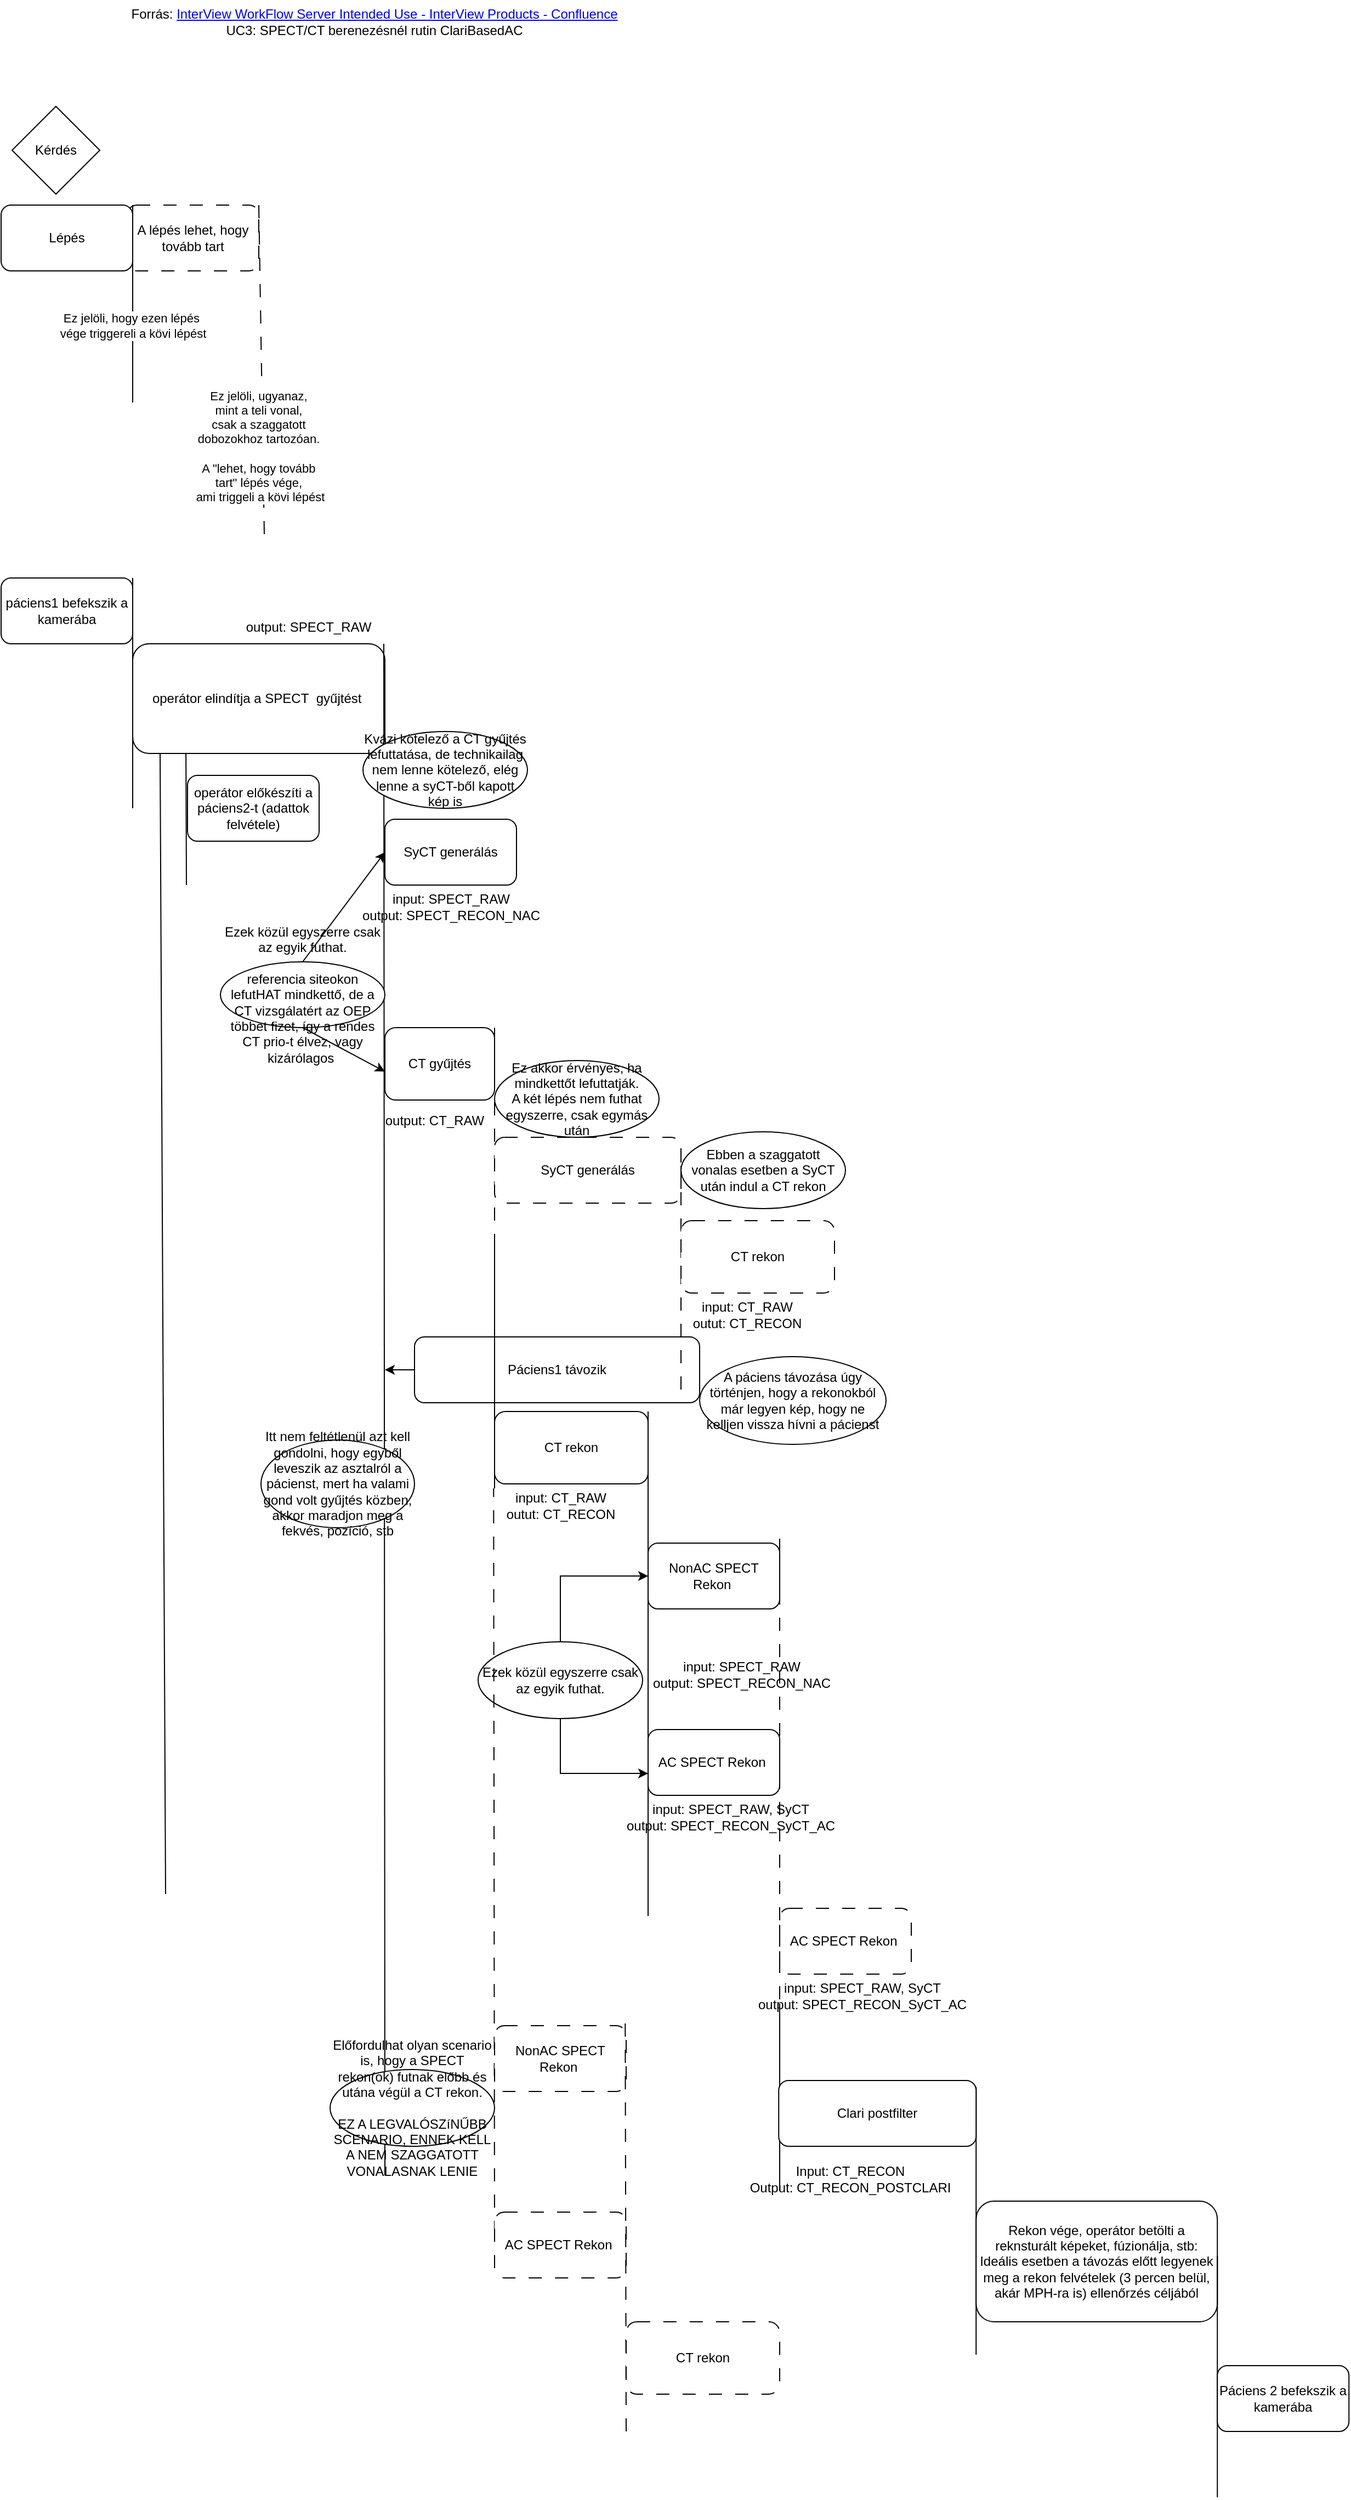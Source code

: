 <mxfile version="24.5.3" type="device">
  <diagram id="C5RBs43oDa-KdzZeNtuy" name="Page-1">
    <mxGraphModel dx="1143" dy="1378" grid="1" gridSize="10" guides="1" tooltips="1" connect="1" arrows="1" fold="1" page="1" pageScale="1" pageWidth="827" pageHeight="1169" math="0" shadow="0">
      <root>
        <mxCell id="WIyWlLk6GJQsqaUBKTNV-0" />
        <mxCell id="WIyWlLk6GJQsqaUBKTNV-1" parent="WIyWlLk6GJQsqaUBKTNV-0" />
        <mxCell id="XMgvpOPmqxMs5PxxD4ly-7" value="Forrás:&amp;nbsp;&lt;a href=&quot;https://confluence.mediso.com/pages/viewpage.action?pageId=334987753&quot;&gt;InterView WorkFlow Server Intended Use - InterView Products - Confluence&lt;/a&gt;&lt;div&gt;&lt;div&gt;UC3: SPECT/CT berenezésnél rutin ClariBasedAC&lt;/div&gt;&lt;/div&gt;" style="text;html=1;align=center;verticalAlign=middle;resizable=0;points=[];autosize=1;strokeColor=none;fillColor=none;" parent="WIyWlLk6GJQsqaUBKTNV-1" vertex="1">
          <mxGeometry x="125" y="13" width="470" height="40" as="geometry" />
        </mxCell>
        <mxCell id="XMgvpOPmqxMs5PxxD4ly-9" value="páciens1 befekszik a kamerába" style="rounded=1;whiteSpace=wrap;html=1;" parent="WIyWlLk6GJQsqaUBKTNV-1" vertex="1">
          <mxGeometry x="20" y="540" width="120" height="60" as="geometry" />
        </mxCell>
        <mxCell id="XMgvpOPmqxMs5PxxD4ly-10" value="" style="endArrow=none;html=1;rounded=0;entryX=1;entryY=0;entryDx=0;entryDy=0;" parent="WIyWlLk6GJQsqaUBKTNV-1" target="XMgvpOPmqxMs5PxxD4ly-9" edge="1">
          <mxGeometry width="50" height="50" relative="1" as="geometry">
            <mxPoint x="140" y="750" as="sourcePoint" />
            <mxPoint x="410" y="710" as="targetPoint" />
          </mxGeometry>
        </mxCell>
        <mxCell id="XMgvpOPmqxMs5PxxD4ly-11" value="&lt;div&gt;operátor elindítja a&amp;nbsp;SPECT&amp;nbsp; gyűjtést&amp;nbsp;&lt;/div&gt;" style="rounded=1;whiteSpace=wrap;html=1;" parent="WIyWlLk6GJQsqaUBKTNV-1" vertex="1">
          <mxGeometry x="140" y="600" width="230" height="100" as="geometry" />
        </mxCell>
        <mxCell id="XMgvpOPmqxMs5PxxD4ly-12" value="&lt;div&gt;operátor előkészíti a páciens2-t (adattok felvétele)&lt;/div&gt;" style="rounded=1;whiteSpace=wrap;html=1;" parent="WIyWlLk6GJQsqaUBKTNV-1" vertex="1">
          <mxGeometry x="190" y="720" width="120" height="60" as="geometry" />
        </mxCell>
        <mxCell id="XMgvpOPmqxMs5PxxD4ly-17" value="" style="endArrow=none;html=1;rounded=0;" parent="WIyWlLk6GJQsqaUBKTNV-1" edge="1">
          <mxGeometry width="50" height="50" relative="1" as="geometry">
            <mxPoint x="189" y="820" as="sourcePoint" />
            <mxPoint x="188.57" y="700" as="targetPoint" />
          </mxGeometry>
        </mxCell>
        <mxCell id="XMgvpOPmqxMs5PxxD4ly-18" value="A lépés lehet, hogy tovább tart" style="rounded=1;whiteSpace=wrap;html=1;dashed=1;dashPattern=12 12;" parent="WIyWlLk6GJQsqaUBKTNV-1" vertex="1">
          <mxGeometry x="135" y="200" width="120" height="60" as="geometry" />
        </mxCell>
        <mxCell id="XMgvpOPmqxMs5PxxD4ly-19" value="Kérdés" style="rhombus;whiteSpace=wrap;html=1;" parent="WIyWlLk6GJQsqaUBKTNV-1" vertex="1">
          <mxGeometry x="30" y="110" width="80" height="80" as="geometry" />
        </mxCell>
        <mxCell id="XMgvpOPmqxMs5PxxD4ly-20" value="Lépés" style="rounded=1;whiteSpace=wrap;html=1;" parent="WIyWlLk6GJQsqaUBKTNV-1" vertex="1">
          <mxGeometry x="20" y="200" width="120" height="60" as="geometry" />
        </mxCell>
        <mxCell id="XMgvpOPmqxMs5PxxD4ly-21" value="" style="endArrow=none;html=1;rounded=0;entryX=1;entryY=0;entryDx=0;entryDy=0;" parent="WIyWlLk6GJQsqaUBKTNV-1" target="XMgvpOPmqxMs5PxxD4ly-20" edge="1">
          <mxGeometry width="50" height="50" relative="1" as="geometry">
            <mxPoint x="140" y="380" as="sourcePoint" />
            <mxPoint x="140" y="310" as="targetPoint" />
          </mxGeometry>
        </mxCell>
        <mxCell id="XMgvpOPmqxMs5PxxD4ly-22" value="Ez jelöli, hogy ezen lépés&amp;nbsp;&lt;div&gt;vége triggereli a kövi lépést&lt;/div&gt;" style="edgeLabel;html=1;align=center;verticalAlign=middle;resizable=0;points=[];" parent="XMgvpOPmqxMs5PxxD4ly-21" vertex="1" connectable="0">
          <mxGeometry y="-3" relative="1" as="geometry">
            <mxPoint x="-3" y="20" as="offset" />
          </mxGeometry>
        </mxCell>
        <mxCell id="XMgvpOPmqxMs5PxxD4ly-23" value="" style="endArrow=none;html=1;rounded=0;dashed=1;dashPattern=12 12;" parent="WIyWlLk6GJQsqaUBKTNV-1" edge="1">
          <mxGeometry width="50" height="50" relative="1" as="geometry">
            <mxPoint x="260" y="500" as="sourcePoint" />
            <mxPoint x="255" y="200" as="targetPoint" />
          </mxGeometry>
        </mxCell>
        <mxCell id="XMgvpOPmqxMs5PxxD4ly-24" value="Ez jelöli, ugyanaz,&amp;nbsp;&lt;div&gt;mint a teli vonal,&amp;nbsp;&lt;div&gt;csak a szaggatott&amp;nbsp;&lt;/div&gt;&lt;div&gt;dobozokhoz tartozóan.&amp;nbsp;&lt;/div&gt;&lt;div&gt;&lt;br&gt;&lt;/div&gt;&lt;div&gt;A &quot;lehet, hogy tovább&amp;nbsp;&lt;/div&gt;&lt;div&gt;tart&quot; lépés vége,&amp;nbsp;&lt;/div&gt;&lt;div&gt;ami triggeli a kövi lépést&lt;/div&gt;&lt;/div&gt;" style="edgeLabel;html=1;align=center;verticalAlign=middle;resizable=0;points=[];" parent="XMgvpOPmqxMs5PxxD4ly-23" vertex="1" connectable="0">
          <mxGeometry y="-3" relative="1" as="geometry">
            <mxPoint x="-5" y="70" as="offset" />
          </mxGeometry>
        </mxCell>
        <mxCell id="IwbbAKYiuSTTEU75mQo1-29" style="edgeStyle=orthogonalEdgeStyle;rounded=0;orthogonalLoop=1;jettySize=auto;html=1;exitX=0;exitY=0.5;exitDx=0;exitDy=0;" edge="1" parent="WIyWlLk6GJQsqaUBKTNV-1" source="XMgvpOPmqxMs5PxxD4ly-29">
          <mxGeometry relative="1" as="geometry">
            <mxPoint x="370.0" y="1262.286" as="targetPoint" />
          </mxGeometry>
        </mxCell>
        <mxCell id="XMgvpOPmqxMs5PxxD4ly-29" value="Páciens1 távozik" style="rounded=1;whiteSpace=wrap;html=1;" parent="WIyWlLk6GJQsqaUBKTNV-1" vertex="1">
          <mxGeometry x="397" y="1232" width="260" height="60" as="geometry" />
        </mxCell>
        <mxCell id="XMgvpOPmqxMs5PxxD4ly-31" value="NonAC SPECT Rekon&amp;nbsp;" style="rounded=1;whiteSpace=wrap;html=1;" parent="WIyWlLk6GJQsqaUBKTNV-1" vertex="1">
          <mxGeometry x="610" y="1420" width="120" height="60" as="geometry" />
        </mxCell>
        <mxCell id="XMgvpOPmqxMs5PxxD4ly-32" value="" style="endArrow=none;html=1;rounded=0;entryX=1;entryY=0;entryDx=0;entryDy=0;" parent="WIyWlLk6GJQsqaUBKTNV-1" edge="1">
          <mxGeometry width="50" height="50" relative="1" as="geometry">
            <mxPoint x="909.13" y="2160" as="sourcePoint" />
            <mxPoint x="909.13" y="1916" as="targetPoint" />
          </mxGeometry>
        </mxCell>
        <mxCell id="XMgvpOPmqxMs5PxxD4ly-33" value="Rekon vége, operátor betölti a reknsturált képeket, fúzionálja, stb: Ideális esetben a távozás előtt legyenek meg a rekon felvételek (3 percen belül, akár MPH-ra is) ellenőrzés céljából" style="rounded=1;whiteSpace=wrap;html=1;" parent="WIyWlLk6GJQsqaUBKTNV-1" vertex="1">
          <mxGeometry x="909.13" y="2020" width="220" height="110" as="geometry" />
        </mxCell>
        <mxCell id="XMgvpOPmqxMs5PxxD4ly-34" value="" style="endArrow=none;html=1;rounded=0;entryX=1;entryY=0;entryDx=0;entryDy=0;" parent="WIyWlLk6GJQsqaUBKTNV-1" edge="1">
          <mxGeometry width="50" height="50" relative="1" as="geometry">
            <mxPoint x="1129.13" y="2290" as="sourcePoint" />
            <mxPoint x="1129.13" y="2070" as="targetPoint" />
          </mxGeometry>
        </mxCell>
        <mxCell id="XMgvpOPmqxMs5PxxD4ly-35" value="&lt;div&gt;Páciens 2 befekszik a kamerába&lt;/div&gt;" style="rounded=1;whiteSpace=wrap;html=1;" parent="WIyWlLk6GJQsqaUBKTNV-1" vertex="1">
          <mxGeometry x="1129.13" y="2170" width="120" height="60" as="geometry" />
        </mxCell>
        <mxCell id="XMgvpOPmqxMs5PxxD4ly-36" value="output: SPECT_RAW" style="text;html=1;align=center;verticalAlign=middle;resizable=0;points=[];autosize=1;strokeColor=none;fillColor=none;" parent="WIyWlLk6GJQsqaUBKTNV-1" vertex="1">
          <mxGeometry x="230" y="570" width="140" height="30" as="geometry" />
        </mxCell>
        <mxCell id="XMgvpOPmqxMs5PxxD4ly-37" value="&lt;div&gt;&lt;div&gt;input: SPECT_RAW&lt;/div&gt;&lt;div&gt;output: SPECT_RECON_NAC&lt;/div&gt;&lt;/div&gt;" style="text;html=1;align=center;verticalAlign=middle;resizable=0;points=[];autosize=1;strokeColor=none;fillColor=none;" parent="WIyWlLk6GJQsqaUBKTNV-1" vertex="1">
          <mxGeometry x="600" y="1520" width="190" height="40" as="geometry" />
        </mxCell>
        <mxCell id="XMgvpOPmqxMs5PxxD4ly-38" value="CT gyűjtés" style="rounded=1;whiteSpace=wrap;html=1;" parent="WIyWlLk6GJQsqaUBKTNV-1" vertex="1">
          <mxGeometry x="370" y="950" width="100" height="66" as="geometry" />
        </mxCell>
        <mxCell id="XMgvpOPmqxMs5PxxD4ly-39" value="&lt;div&gt;output: CT_RAW&lt;/div&gt;" style="text;html=1;align=center;verticalAlign=middle;resizable=0;points=[];autosize=1;strokeColor=none;fillColor=none;" parent="WIyWlLk6GJQsqaUBKTNV-1" vertex="1">
          <mxGeometry x="360" y="1020" width="110" height="30" as="geometry" />
        </mxCell>
        <mxCell id="XMgvpOPmqxMs5PxxD4ly-40" value="" style="endArrow=none;html=1;rounded=0;entryX=1;entryY=0;entryDx=0;entryDy=0;" parent="WIyWlLk6GJQsqaUBKTNV-1" edge="1">
          <mxGeometry width="50" height="50" relative="1" as="geometry">
            <mxPoint x="470" y="1370" as="sourcePoint" />
            <mxPoint x="470" y="1150" as="targetPoint" />
          </mxGeometry>
        </mxCell>
        <mxCell id="XMgvpOPmqxMs5PxxD4ly-41" value="CT rekon" style="rounded=1;whiteSpace=wrap;html=1;" parent="WIyWlLk6GJQsqaUBKTNV-1" vertex="1">
          <mxGeometry x="470" y="1300" width="140" height="66" as="geometry" />
        </mxCell>
        <mxCell id="XMgvpOPmqxMs5PxxD4ly-42" value="&lt;div&gt;input: CT_RAW&lt;/div&gt;&lt;div&gt;outut: CT_RECON&lt;/div&gt;" style="text;html=1;align=center;verticalAlign=middle;resizable=0;points=[];autosize=1;strokeColor=none;fillColor=none;" parent="WIyWlLk6GJQsqaUBKTNV-1" vertex="1">
          <mxGeometry x="470" y="1366" width="120" height="40" as="geometry" />
        </mxCell>
        <mxCell id="XMgvpOPmqxMs5PxxD4ly-43" value="" style="endArrow=none;html=1;rounded=0;entryX=1;entryY=0;entryDx=0;entryDy=0;" parent="WIyWlLk6GJQsqaUBKTNV-1" edge="1">
          <mxGeometry width="50" height="50" relative="1" as="geometry">
            <mxPoint x="730" y="2010" as="sourcePoint" />
            <mxPoint x="730" y="1840" as="targetPoint" />
          </mxGeometry>
        </mxCell>
        <mxCell id="XMgvpOPmqxMs5PxxD4ly-44" value="&lt;div&gt;Clari postfilter&lt;/div&gt;" style="rounded=1;whiteSpace=wrap;html=1;" parent="WIyWlLk6GJQsqaUBKTNV-1" vertex="1">
          <mxGeometry x="729.13" y="1910" width="180" height="60" as="geometry" />
        </mxCell>
        <mxCell id="XMgvpOPmqxMs5PxxD4ly-45" value="&lt;div&gt;Input: CT_RECON&lt;/div&gt;&lt;div&gt;Output: CT_RECON_POSTCLARI&lt;/div&gt;" style="text;html=1;align=center;verticalAlign=middle;resizable=0;points=[];autosize=1;strokeColor=none;fillColor=none;" parent="WIyWlLk6GJQsqaUBKTNV-1" vertex="1">
          <mxGeometry x="689.13" y="1980" width="210" height="40" as="geometry" />
        </mxCell>
        <mxCell id="XMgvpOPmqxMs5PxxD4ly-49" value="" style="endArrow=none;html=1;rounded=0;entryX=1;entryY=0;entryDx=0;entryDy=0;" parent="WIyWlLk6GJQsqaUBKTNV-1" edge="1">
          <mxGeometry width="50" height="50" relative="1" as="geometry">
            <mxPoint x="370" y="1996.667" as="sourcePoint" />
            <mxPoint x="369" y="600" as="targetPoint" />
          </mxGeometry>
        </mxCell>
        <mxCell id="XMgvpOPmqxMs5PxxD4ly-51" value="SyCT generálás" style="rounded=1;whiteSpace=wrap;html=1;" parent="WIyWlLk6GJQsqaUBKTNV-1" vertex="1">
          <mxGeometry x="370" y="760" width="120" height="60" as="geometry" />
        </mxCell>
        <mxCell id="XMgvpOPmqxMs5PxxD4ly-52" value="&lt;div&gt;input: SPECT_RAW&lt;/div&gt;&lt;div&gt;output: SPECT_RECON_NAC&lt;/div&gt;" style="text;html=1;align=center;verticalAlign=middle;resizable=0;points=[];autosize=1;strokeColor=none;fillColor=none;" parent="WIyWlLk6GJQsqaUBKTNV-1" vertex="1">
          <mxGeometry x="335" y="820" width="190" height="40" as="geometry" />
        </mxCell>
        <mxCell id="XMgvpOPmqxMs5PxxD4ly-54" value="AC SPECT Rekon&amp;nbsp;" style="rounded=1;whiteSpace=wrap;html=1;" parent="WIyWlLk6GJQsqaUBKTNV-1" vertex="1">
          <mxGeometry x="610" y="1590" width="120" height="60" as="geometry" />
        </mxCell>
        <mxCell id="XMgvpOPmqxMs5PxxD4ly-55" value="&lt;div&gt;&lt;div&gt;input: SPECT_RAW, SyCT&lt;/div&gt;&lt;div&gt;output: SPECT_RECON_SyCT_AC&lt;/div&gt;&lt;/div&gt;" style="text;html=1;align=center;verticalAlign=middle;resizable=0;points=[];autosize=1;strokeColor=none;fillColor=none;" parent="WIyWlLk6GJQsqaUBKTNV-1" vertex="1">
          <mxGeometry x="580" y="1650" width="210" height="40" as="geometry" />
        </mxCell>
        <mxCell id="XMgvpOPmqxMs5PxxD4ly-56" value="" style="endArrow=none;html=1;rounded=0;" parent="WIyWlLk6GJQsqaUBKTNV-1" edge="1">
          <mxGeometry width="50" height="50" relative="1" as="geometry">
            <mxPoint x="170" y="1740" as="sourcePoint" />
            <mxPoint x="165" y="700" as="targetPoint" />
          </mxGeometry>
        </mxCell>
        <mxCell id="IwbbAKYiuSTTEU75mQo1-0" value="Kvázi kötelező a CT gyűjtés lefuttatása, de technikailag nem lenne kötelező, elég lenne a syCT-ből kapott kép is" style="ellipse;whiteSpace=wrap;html=1;" vertex="1" parent="WIyWlLk6GJQsqaUBKTNV-1">
          <mxGeometry x="350" y="680" width="150" height="70" as="geometry" />
        </mxCell>
        <mxCell id="IwbbAKYiuSTTEU75mQo1-1" value="Ezek közül egyszerre csak az egyik futhat.&lt;div&gt;&lt;br&gt;&lt;div&gt;referencia siteokon lefutHAT mindkettő, de a CT vizsgálatért az OEP többet fizet, így a rendes CT prio-t élvez, vagy kizárólagos&amp;nbsp;&lt;/div&gt;&lt;/div&gt;" style="ellipse;whiteSpace=wrap;html=1;" vertex="1" parent="WIyWlLk6GJQsqaUBKTNV-1">
          <mxGeometry x="220" y="890" width="150" height="60" as="geometry" />
        </mxCell>
        <mxCell id="IwbbAKYiuSTTEU75mQo1-3" value="" style="edgeStyle=none;orthogonalLoop=1;jettySize=auto;html=1;rounded=0;exitX=0.5;exitY=0;exitDx=0;exitDy=0;entryX=0;entryY=0.5;entryDx=0;entryDy=0;" edge="1" parent="WIyWlLk6GJQsqaUBKTNV-1" source="IwbbAKYiuSTTEU75mQo1-1" target="XMgvpOPmqxMs5PxxD4ly-51">
          <mxGeometry width="100" relative="1" as="geometry">
            <mxPoint x="230" y="860" as="sourcePoint" />
            <mxPoint x="330" y="860" as="targetPoint" />
            <Array as="points" />
          </mxGeometry>
        </mxCell>
        <mxCell id="IwbbAKYiuSTTEU75mQo1-4" value="" style="edgeStyle=none;orthogonalLoop=1;jettySize=auto;html=1;rounded=0;exitX=0.5;exitY=1;exitDx=0;exitDy=0;" edge="1" parent="WIyWlLk6GJQsqaUBKTNV-1" source="IwbbAKYiuSTTEU75mQo1-1">
          <mxGeometry width="100" relative="1" as="geometry">
            <mxPoint x="220" y="1010" as="sourcePoint" />
            <mxPoint x="370" y="990" as="targetPoint" />
            <Array as="points" />
          </mxGeometry>
        </mxCell>
        <mxCell id="IwbbAKYiuSTTEU75mQo1-5" value="" style="endArrow=none;html=1;rounded=0;dashed=1;dashPattern=12 12;" edge="1" parent="WIyWlLk6GJQsqaUBKTNV-1">
          <mxGeometry width="50" height="50" relative="1" as="geometry">
            <mxPoint x="470" y="1150" as="sourcePoint" />
            <mxPoint x="470" y="950" as="targetPoint" />
          </mxGeometry>
        </mxCell>
        <mxCell id="IwbbAKYiuSTTEU75mQo1-7" value="SyCT generálás" style="rounded=1;whiteSpace=wrap;html=1;dashed=1;dashPattern=12 12;" vertex="1" parent="WIyWlLk6GJQsqaUBKTNV-1">
          <mxGeometry x="470" y="1050" width="170" height="60" as="geometry" />
        </mxCell>
        <mxCell id="IwbbAKYiuSTTEU75mQo1-8" value="Ez akkor érvényes, ha mindkettőt lefuttatják.&lt;div&gt;A két lépés nem futhat egyszerre, csak egymás után&lt;/div&gt;" style="ellipse;whiteSpace=wrap;html=1;" vertex="1" parent="WIyWlLk6GJQsqaUBKTNV-1">
          <mxGeometry x="470" y="980" width="150" height="70" as="geometry" />
        </mxCell>
        <mxCell id="IwbbAKYiuSTTEU75mQo1-9" value="" style="endArrow=none;html=1;rounded=0;entryX=1;entryY=0;entryDx=0;entryDy=0;dashed=1;dashPattern=12 12;" edge="1" parent="WIyWlLk6GJQsqaUBKTNV-1">
          <mxGeometry width="50" height="50" relative="1" as="geometry">
            <mxPoint x="640" y="1280" as="sourcePoint" />
            <mxPoint x="640" y="1060" as="targetPoint" />
          </mxGeometry>
        </mxCell>
        <mxCell id="IwbbAKYiuSTTEU75mQo1-10" value="CT rekon" style="rounded=1;whiteSpace=wrap;html=1;dashed=1;dashPattern=12 12;" vertex="1" parent="WIyWlLk6GJQsqaUBKTNV-1">
          <mxGeometry x="640" y="1126" width="140" height="66" as="geometry" />
        </mxCell>
        <mxCell id="IwbbAKYiuSTTEU75mQo1-11" value="&lt;div&gt;input: CT_RAW&lt;/div&gt;&lt;div&gt;outut: CT_RECON&lt;/div&gt;" style="text;html=1;align=center;verticalAlign=middle;resizable=0;points=[];autosize=1;strokeColor=none;fillColor=none;" vertex="1" parent="WIyWlLk6GJQsqaUBKTNV-1">
          <mxGeometry x="640" y="1192" width="120" height="40" as="geometry" />
        </mxCell>
        <mxCell id="IwbbAKYiuSTTEU75mQo1-12" value="Ebben a szaggatott vonalas esetben a SyCT után indul a CT rekon" style="ellipse;whiteSpace=wrap;html=1;" vertex="1" parent="WIyWlLk6GJQsqaUBKTNV-1">
          <mxGeometry x="640" y="1045" width="150" height="70" as="geometry" />
        </mxCell>
        <mxCell id="IwbbAKYiuSTTEU75mQo1-13" value="" style="endArrow=none;html=1;rounded=0;entryX=1;entryY=0;entryDx=0;entryDy=0;" edge="1" parent="WIyWlLk6GJQsqaUBKTNV-1">
          <mxGeometry width="50" height="50" relative="1" as="geometry">
            <mxPoint x="610" y="1760" as="sourcePoint" />
            <mxPoint x="610" y="1300" as="targetPoint" />
          </mxGeometry>
        </mxCell>
        <mxCell id="IwbbAKYiuSTTEU75mQo1-15" style="edgeStyle=orthogonalEdgeStyle;rounded=0;orthogonalLoop=1;jettySize=auto;html=1;" edge="1" parent="WIyWlLk6GJQsqaUBKTNV-1" source="IwbbAKYiuSTTEU75mQo1-14">
          <mxGeometry relative="1" as="geometry">
            <mxPoint x="610" y="1450" as="targetPoint" />
            <Array as="points">
              <mxPoint x="530" y="1450" />
            </Array>
          </mxGeometry>
        </mxCell>
        <mxCell id="IwbbAKYiuSTTEU75mQo1-16" style="edgeStyle=orthogonalEdgeStyle;rounded=0;orthogonalLoop=1;jettySize=auto;html=1;" edge="1" parent="WIyWlLk6GJQsqaUBKTNV-1" source="IwbbAKYiuSTTEU75mQo1-14">
          <mxGeometry relative="1" as="geometry">
            <mxPoint x="610" y="1630" as="targetPoint" />
            <Array as="points">
              <mxPoint x="530" y="1630" />
            </Array>
          </mxGeometry>
        </mxCell>
        <mxCell id="IwbbAKYiuSTTEU75mQo1-14" value="Ezek közül egyszerre csak az egyik futhat." style="ellipse;whiteSpace=wrap;html=1;" vertex="1" parent="WIyWlLk6GJQsqaUBKTNV-1">
          <mxGeometry x="455" y="1510" width="150" height="70" as="geometry" />
        </mxCell>
        <mxCell id="IwbbAKYiuSTTEU75mQo1-17" value="AC SPECT Rekon&amp;nbsp;" style="rounded=1;whiteSpace=wrap;html=1;dashed=1;dashPattern=12 12;" vertex="1" parent="WIyWlLk6GJQsqaUBKTNV-1">
          <mxGeometry x="730" y="1753" width="120" height="60" as="geometry" />
        </mxCell>
        <mxCell id="IwbbAKYiuSTTEU75mQo1-18" value="&lt;div&gt;&lt;div&gt;input: SPECT_RAW, SyCT&lt;/div&gt;&lt;div&gt;output: SPECT_RECON_SyCT_AC&lt;/div&gt;&lt;/div&gt;" style="text;html=1;align=center;verticalAlign=middle;resizable=0;points=[];autosize=1;strokeColor=none;fillColor=none;" vertex="1" parent="WIyWlLk6GJQsqaUBKTNV-1">
          <mxGeometry x="700" y="1813" width="210" height="40" as="geometry" />
        </mxCell>
        <mxCell id="IwbbAKYiuSTTEU75mQo1-19" value="" style="endArrow=none;html=1;rounded=0;entryX=1;entryY=0;entryDx=0;entryDy=0;dashed=1;dashPattern=12 12;" edge="1" parent="WIyWlLk6GJQsqaUBKTNV-1">
          <mxGeometry width="50" height="50" relative="1" as="geometry">
            <mxPoint x="730" y="1860" as="sourcePoint" />
            <mxPoint x="730" y="1410" as="targetPoint" />
          </mxGeometry>
        </mxCell>
        <mxCell id="IwbbAKYiuSTTEU75mQo1-20" value="Előfordulhat olyan scenario is, hogy a SPECT rekon(ok) futnak előbb és utána végül a CT rekon.&lt;div&gt;&lt;br&gt;&lt;/div&gt;&lt;div&gt;EZ A LEGVALÓSZíNŰBB SCENARIO, ENNEK KELL A NEM SZAGGATOTT VONALASNAK LENIE&lt;/div&gt;" style="ellipse;whiteSpace=wrap;html=1;" vertex="1" parent="WIyWlLk6GJQsqaUBKTNV-1">
          <mxGeometry x="320" y="1900" width="150" height="70" as="geometry" />
        </mxCell>
        <mxCell id="IwbbAKYiuSTTEU75mQo1-21" value="" style="endArrow=none;html=1;rounded=0;entryX=1;entryY=0;entryDx=0;entryDy=0;dashed=1;dashPattern=12 12;" edge="1" parent="WIyWlLk6GJQsqaUBKTNV-1">
          <mxGeometry width="50" height="50" relative="1" as="geometry">
            <mxPoint x="470" y="2050" as="sourcePoint" />
            <mxPoint x="469.13" y="1370" as="targetPoint" />
          </mxGeometry>
        </mxCell>
        <mxCell id="IwbbAKYiuSTTEU75mQo1-22" value="NonAC SPECT Rekon&amp;nbsp;" style="rounded=1;whiteSpace=wrap;html=1;dashed=1;dashPattern=12 12;" vertex="1" parent="WIyWlLk6GJQsqaUBKTNV-1">
          <mxGeometry x="470" y="1860" width="120" height="60" as="geometry" />
        </mxCell>
        <mxCell id="IwbbAKYiuSTTEU75mQo1-23" value="AC SPECT Rekon&amp;nbsp;" style="rounded=1;whiteSpace=wrap;html=1;dashed=1;dashPattern=12 12;" vertex="1" parent="WIyWlLk6GJQsqaUBKTNV-1">
          <mxGeometry x="470" y="2030" width="120" height="60" as="geometry" />
        </mxCell>
        <mxCell id="IwbbAKYiuSTTEU75mQo1-24" value="" style="endArrow=none;html=1;rounded=0;entryX=1;entryY=0;entryDx=0;entryDy=0;dashed=1;dashPattern=12 12;" edge="1" parent="WIyWlLk6GJQsqaUBKTNV-1">
          <mxGeometry width="50" height="50" relative="1" as="geometry">
            <mxPoint x="590" y="2230" as="sourcePoint" />
            <mxPoint x="589.13" y="1850" as="targetPoint" />
          </mxGeometry>
        </mxCell>
        <mxCell id="IwbbAKYiuSTTEU75mQo1-25" value="CT rekon" style="rounded=1;whiteSpace=wrap;html=1;dashed=1;dashPattern=12 12;" vertex="1" parent="WIyWlLk6GJQsqaUBKTNV-1">
          <mxGeometry x="590" y="2130" width="140" height="66" as="geometry" />
        </mxCell>
        <mxCell id="IwbbAKYiuSTTEU75mQo1-27" value="A páciens távozása úgy történjen, hogy a rekonokból már legyen kép, hogy ne kelljen vissza hívni a pácienst" style="ellipse;whiteSpace=wrap;html=1;" vertex="1" parent="WIyWlLk6GJQsqaUBKTNV-1">
          <mxGeometry x="657" y="1250" width="170" height="80" as="geometry" />
        </mxCell>
        <mxCell id="IwbbAKYiuSTTEU75mQo1-28" value="Itt nem feltétlenül azt kell gondolni, hogy egyből leveszik az asztalról a pácienst, mert ha valami gond volt gyűjtés közben, akkor maradjon meg a fekvés, pozíció, stb" style="ellipse;whiteSpace=wrap;html=1;" vertex="1" parent="WIyWlLk6GJQsqaUBKTNV-1">
          <mxGeometry x="257" y="1326" width="140" height="80" as="geometry" />
        </mxCell>
      </root>
    </mxGraphModel>
  </diagram>
</mxfile>
